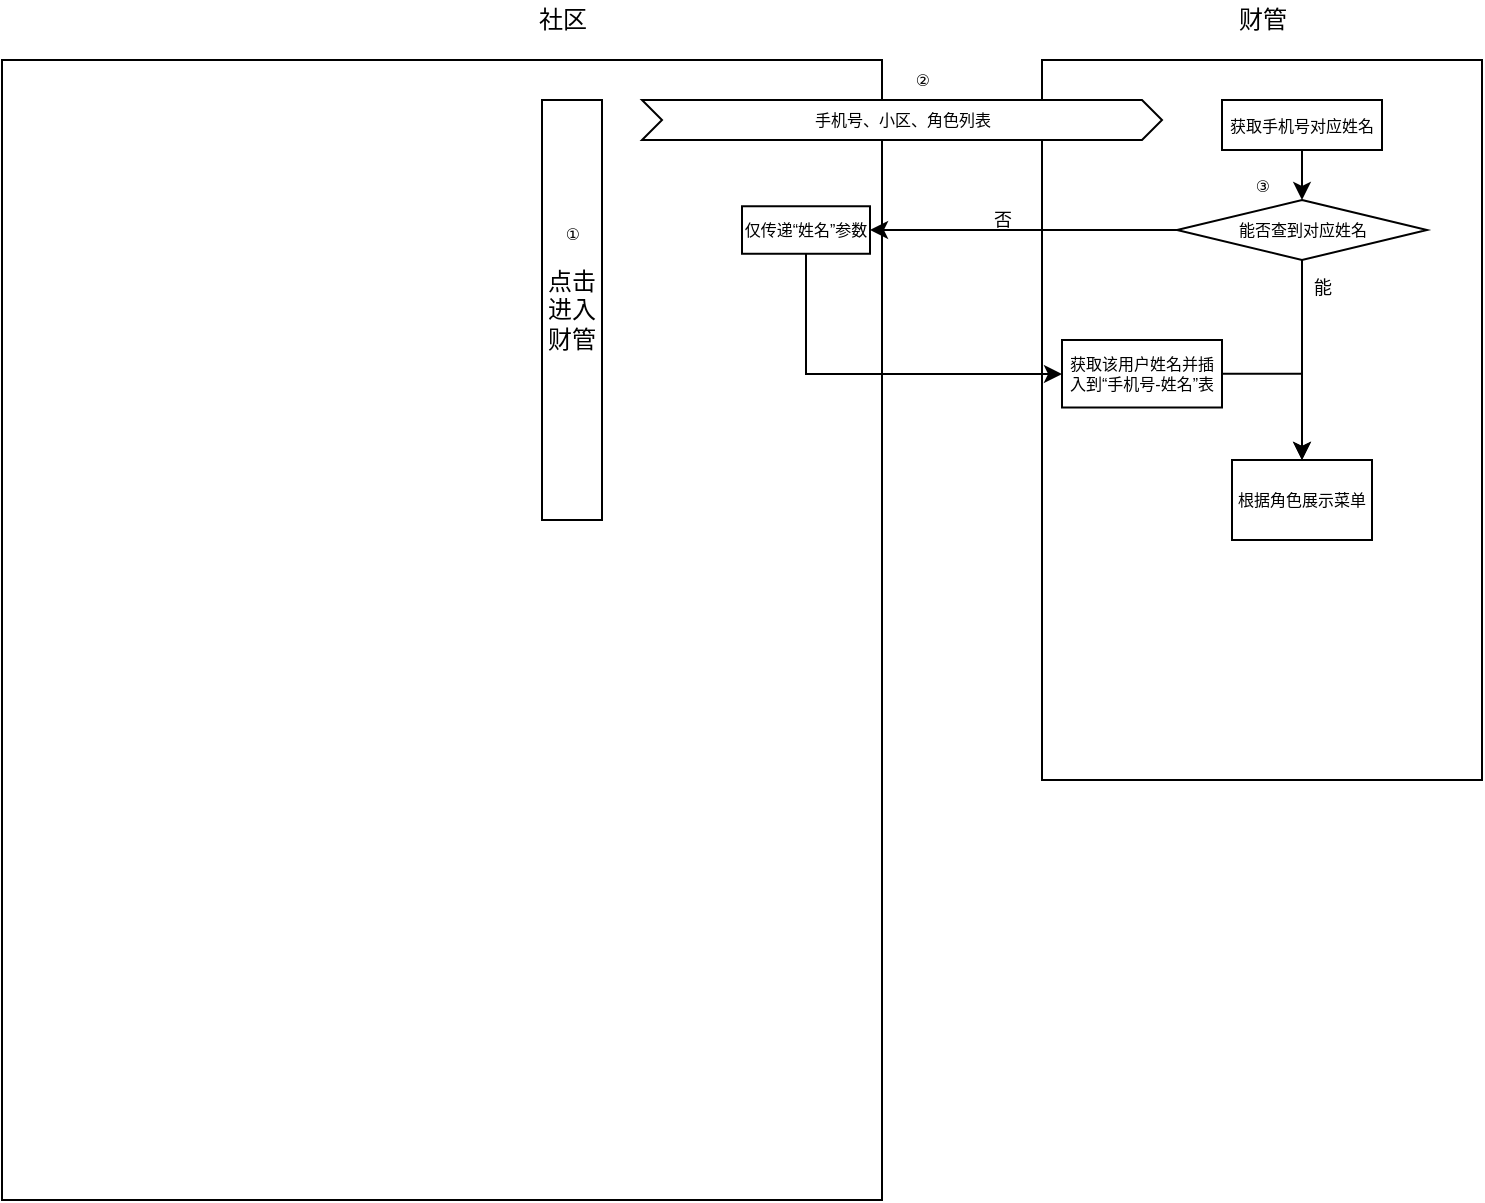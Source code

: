 <mxfile version="16.1.2" type="device"><diagram id="k2B6noBiPEbicNVz6He7" name="第 1 页"><mxGraphModel dx="538" dy="421" grid="1" gridSize="10" guides="1" tooltips="1" connect="1" arrows="1" fold="1" page="1" pageScale="1" pageWidth="827" pageHeight="1169" math="0" shadow="0"><root><mxCell id="0"/><mxCell id="1" parent="0"/><mxCell id="4K7DpEj4IUyJxnsuc31s-1" value="" style="rounded=0;whiteSpace=wrap;html=1;" vertex="1" parent="1"><mxGeometry x="50" y="110" width="440" height="570" as="geometry"/></mxCell><mxCell id="4K7DpEj4IUyJxnsuc31s-2" value="" style="rounded=0;whiteSpace=wrap;html=1;" vertex="1" parent="1"><mxGeometry x="570" y="110" width="220" height="360" as="geometry"/></mxCell><mxCell id="4K7DpEj4IUyJxnsuc31s-3" value="点击进入财管" style="rounded=0;whiteSpace=wrap;html=1;" vertex="1" parent="1"><mxGeometry x="320" y="130" width="30" height="210" as="geometry"/></mxCell><mxCell id="4K7DpEj4IUyJxnsuc31s-4" value="根据角色展示菜单" style="rounded=0;whiteSpace=wrap;html=1;fontSize=8;" vertex="1" parent="1"><mxGeometry x="665" y="310" width="70" height="40" as="geometry"/></mxCell><mxCell id="4K7DpEj4IUyJxnsuc31s-6" value="手机号、小区、角色列表" style="html=1;shadow=0;dashed=0;align=center;verticalAlign=middle;shape=mxgraph.arrows2.arrow;dy=0;dx=10;notch=10;fontSize=8;" vertex="1" parent="1"><mxGeometry x="370" y="130" width="260" height="20" as="geometry"/></mxCell><mxCell id="4K7DpEj4IUyJxnsuc31s-16" value="" style="edgeStyle=orthogonalEdgeStyle;rounded=0;orthogonalLoop=1;jettySize=auto;html=1;fontSize=9;" edge="1" parent="1" source="4K7DpEj4IUyJxnsuc31s-10" target="4K7DpEj4IUyJxnsuc31s-12"><mxGeometry relative="1" as="geometry"/></mxCell><mxCell id="4K7DpEj4IUyJxnsuc31s-10" value="获取手机号对应姓名" style="rounded=0;whiteSpace=wrap;html=1;fontSize=8;" vertex="1" parent="1"><mxGeometry x="660" y="130" width="80" height="25" as="geometry"/></mxCell><mxCell id="4K7DpEj4IUyJxnsuc31s-14" value="" style="edgeStyle=orthogonalEdgeStyle;rounded=0;orthogonalLoop=1;jettySize=auto;html=1;" edge="1" parent="1" source="4K7DpEj4IUyJxnsuc31s-12" target="4K7DpEj4IUyJxnsuc31s-13"><mxGeometry relative="1" as="geometry"/></mxCell><mxCell id="4K7DpEj4IUyJxnsuc31s-17" value="" style="edgeStyle=orthogonalEdgeStyle;rounded=0;orthogonalLoop=1;jettySize=auto;html=1;fontSize=9;" edge="1" parent="1" source="4K7DpEj4IUyJxnsuc31s-12" target="4K7DpEj4IUyJxnsuc31s-4"><mxGeometry relative="1" as="geometry"/></mxCell><mxCell id="4K7DpEj4IUyJxnsuc31s-12" value="能否查到对应姓名" style="rhombus;whiteSpace=wrap;html=1;fontSize=8;" vertex="1" parent="1"><mxGeometry x="637.5" y="180" width="125" height="30" as="geometry"/></mxCell><mxCell id="4K7DpEj4IUyJxnsuc31s-22" value="" style="edgeStyle=orthogonalEdgeStyle;rounded=0;orthogonalLoop=1;jettySize=auto;html=1;fontSize=8;" edge="1" parent="1" source="4K7DpEj4IUyJxnsuc31s-13" target="4K7DpEj4IUyJxnsuc31s-21"><mxGeometry relative="1" as="geometry"><Array as="points"><mxPoint x="452" y="267"/></Array></mxGeometry></mxCell><mxCell id="4K7DpEj4IUyJxnsuc31s-13" value="仅传递“姓名”参数" style="whiteSpace=wrap;html=1;fontSize=8;" vertex="1" parent="1"><mxGeometry x="420" y="183.13" width="64" height="23.75" as="geometry"/></mxCell><mxCell id="4K7DpEj4IUyJxnsuc31s-15" value="否" style="text;html=1;align=center;verticalAlign=middle;resizable=0;points=[];autosize=1;strokeColor=none;fillColor=none;fontSize=9;" vertex="1" parent="1"><mxGeometry x="540" y="180" width="20" height="20" as="geometry"/></mxCell><mxCell id="4K7DpEj4IUyJxnsuc31s-20" value="能" style="text;html=1;align=center;verticalAlign=middle;resizable=0;points=[];autosize=1;strokeColor=none;fillColor=none;fontSize=9;" vertex="1" parent="1"><mxGeometry x="700" y="213.75" width="20" height="20" as="geometry"/></mxCell><mxCell id="4K7DpEj4IUyJxnsuc31s-23" value="" style="edgeStyle=orthogonalEdgeStyle;rounded=0;orthogonalLoop=1;jettySize=auto;html=1;fontSize=8;" edge="1" parent="1" source="4K7DpEj4IUyJxnsuc31s-21" target="4K7DpEj4IUyJxnsuc31s-4"><mxGeometry relative="1" as="geometry"/></mxCell><mxCell id="4K7DpEj4IUyJxnsuc31s-21" value="获取该用户姓名并插入到“手机号-姓名”表" style="whiteSpace=wrap;html=1;fontSize=8;" vertex="1" parent="1"><mxGeometry x="580" y="250" width="80" height="33.75" as="geometry"/></mxCell><mxCell id="4K7DpEj4IUyJxnsuc31s-24" value="①" style="text;html=1;align=center;verticalAlign=middle;resizable=0;points=[];autosize=1;strokeColor=none;fillColor=none;fontSize=8;" vertex="1" parent="1"><mxGeometry x="325" y="186.88" width="20" height="20" as="geometry"/></mxCell><mxCell id="4K7DpEj4IUyJxnsuc31s-25" value="②" style="text;html=1;align=center;verticalAlign=middle;resizable=0;points=[];autosize=1;strokeColor=none;fillColor=none;fontSize=8;" vertex="1" parent="1"><mxGeometry x="500" y="110" width="20" height="20" as="geometry"/></mxCell><mxCell id="4K7DpEj4IUyJxnsuc31s-26" value="③" style="text;html=1;align=center;verticalAlign=middle;resizable=0;points=[];autosize=1;strokeColor=none;fillColor=none;fontSize=8;" vertex="1" parent="1"><mxGeometry x="670" y="163.13" width="20" height="20" as="geometry"/></mxCell><mxCell id="4K7DpEj4IUyJxnsuc31s-27" value="社区" style="text;html=1;align=center;verticalAlign=middle;resizable=0;points=[];autosize=1;strokeColor=none;fillColor=none;fontSize=12;" vertex="1" parent="1"><mxGeometry x="310" y="80" width="40" height="20" as="geometry"/></mxCell><mxCell id="4K7DpEj4IUyJxnsuc31s-28" value="财管" style="text;html=1;align=center;verticalAlign=middle;resizable=0;points=[];autosize=1;strokeColor=none;fillColor=none;fontSize=12;" vertex="1" parent="1"><mxGeometry x="660" y="80" width="40" height="20" as="geometry"/></mxCell></root></mxGraphModel></diagram></mxfile>